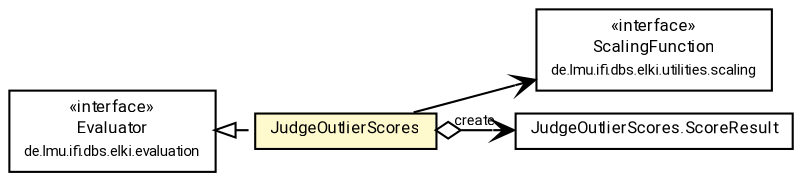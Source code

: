 #!/usr/local/bin/dot
#
# Class diagram 
# Generated by UMLGraph version R5_7_2-60-g0e99a6 (http://www.spinellis.gr/umlgraph/)
#

digraph G {
	graph [fontnames="svg"]
	edge [fontname="Roboto",fontsize=7,labelfontname="Roboto",labelfontsize=7,color="black"];
	node [fontname="Roboto",fontcolor="black",fontsize=8,shape=plaintext,margin=0,width=0,height=0];
	nodesep=0.15;
	ranksep=0.25;
	rankdir=LR;
	// de.lmu.ifi.dbs.elki.utilities.scaling.ScalingFunction
	c5585972 [label=<<table title="de.lmu.ifi.dbs.elki.utilities.scaling.ScalingFunction" border="0" cellborder="1" cellspacing="0" cellpadding="2" href="../../utilities/scaling/ScalingFunction.html" target="_parent">
		<tr><td><table border="0" cellspacing="0" cellpadding="1">
		<tr><td align="center" balign="center"> &#171;interface&#187; </td></tr>
		<tr><td align="center" balign="center"> <font face="Roboto">ScalingFunction</font> </td></tr>
		<tr><td align="center" balign="center"> <font face="Roboto" point-size="7.0">de.lmu.ifi.dbs.elki.utilities.scaling</font> </td></tr>
		</table></td></tr>
		</table>>, URL="../../utilities/scaling/ScalingFunction.html"];
	// de.lmu.ifi.dbs.elki.evaluation.Evaluator
	c5586112 [label=<<table title="de.lmu.ifi.dbs.elki.evaluation.Evaluator" border="0" cellborder="1" cellspacing="0" cellpadding="2" href="../Evaluator.html" target="_parent">
		<tr><td><table border="0" cellspacing="0" cellpadding="1">
		<tr><td align="center" balign="center"> &#171;interface&#187; </td></tr>
		<tr><td align="center" balign="center"> <font face="Roboto">Evaluator</font> </td></tr>
		<tr><td align="center" balign="center"> <font face="Roboto" point-size="7.0">de.lmu.ifi.dbs.elki.evaluation</font> </td></tr>
		</table></td></tr>
		</table>>, URL="../Evaluator.html"];
	// de.lmu.ifi.dbs.elki.evaluation.outlier.JudgeOutlierScores
	c5587876 [label=<<table title="de.lmu.ifi.dbs.elki.evaluation.outlier.JudgeOutlierScores" border="0" cellborder="1" cellspacing="0" cellpadding="2" bgcolor="lemonChiffon" href="JudgeOutlierScores.html" target="_parent">
		<tr><td><table border="0" cellspacing="0" cellpadding="1">
		<tr><td align="center" balign="center"> <font face="Roboto">JudgeOutlierScores</font> </td></tr>
		</table></td></tr>
		</table>>, URL="JudgeOutlierScores.html"];
	// de.lmu.ifi.dbs.elki.evaluation.outlier.JudgeOutlierScores.ScoreResult
	c5587877 [label=<<table title="de.lmu.ifi.dbs.elki.evaluation.outlier.JudgeOutlierScores.ScoreResult" border="0" cellborder="1" cellspacing="0" cellpadding="2" href="JudgeOutlierScores.ScoreResult.html" target="_parent">
		<tr><td><table border="0" cellspacing="0" cellpadding="1">
		<tr><td align="center" balign="center"> <font face="Roboto">JudgeOutlierScores.ScoreResult</font> </td></tr>
		</table></td></tr>
		</table>>, URL="JudgeOutlierScores.ScoreResult.html"];
	// de.lmu.ifi.dbs.elki.evaluation.outlier.JudgeOutlierScores implements de.lmu.ifi.dbs.elki.evaluation.Evaluator
	c5586112 -> c5587876 [arrowtail=empty,style=dashed,dir=back,weight=9];
	// de.lmu.ifi.dbs.elki.evaluation.outlier.JudgeOutlierScores navhas de.lmu.ifi.dbs.elki.evaluation.outlier.JudgeOutlierScores.ScoreResult
	c5587876 -> c5587877 [arrowhead=open,arrowtail=ediamond,dir=both,weight=3,label="create"];
	// de.lmu.ifi.dbs.elki.evaluation.outlier.JudgeOutlierScores navassoc de.lmu.ifi.dbs.elki.utilities.scaling.ScalingFunction
	c5587876 -> c5585972 [arrowhead=open,weight=1];
}

